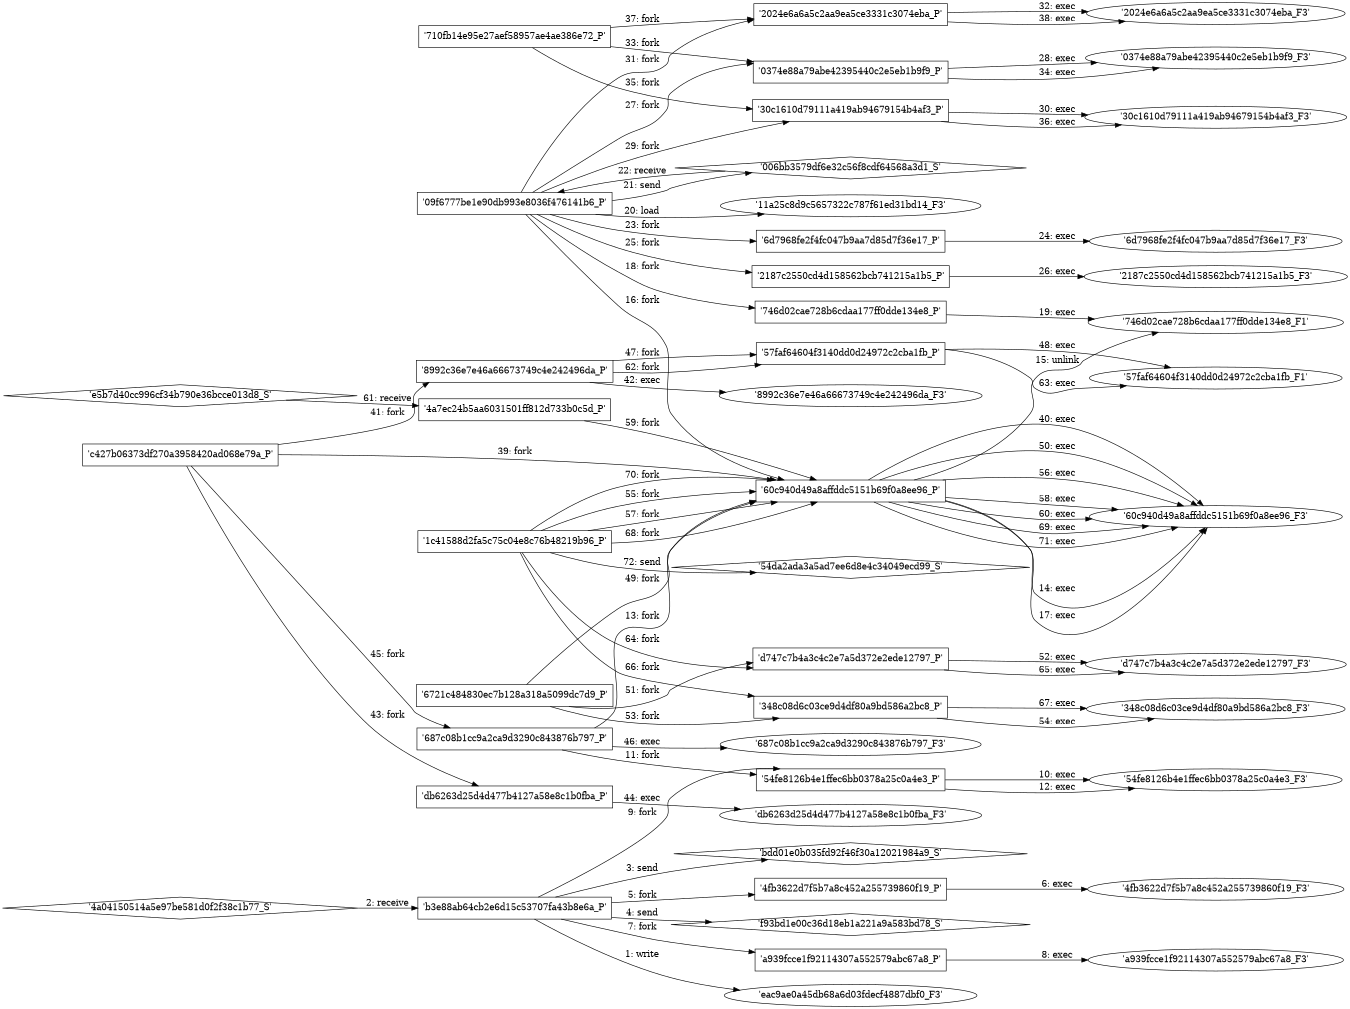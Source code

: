 digraph "D:\Learning\Paper\apt\基于CTI的攻击预警\Dataset\攻击图\ASGfromALLCTI\When Does Software Start Becoming Malware.dot" {
rankdir="LR"
size="9"
fixedsize="false"
splines="true"
nodesep=0.3
ranksep=0
fontsize=10
overlap="scalexy"
engine= "neato"
	"'eac9ae0a45db68a6d03fdecf4887dbf0_F3'" [node_type=file shape=ellipse]
	"'b3e88ab64cb2e6d15c53707fa43b8e6a_P'" [node_type=Process shape=box]
	"'b3e88ab64cb2e6d15c53707fa43b8e6a_P'" -> "'eac9ae0a45db68a6d03fdecf4887dbf0_F3'" [label="1: write"]
	"'b3e88ab64cb2e6d15c53707fa43b8e6a_P'" [node_type=Process shape=box]
	"'4a04150514a5e97be581d0f2f38c1b77_S'" [node_type=Socket shape=diamond]
	"'4a04150514a5e97be581d0f2f38c1b77_S'" -> "'b3e88ab64cb2e6d15c53707fa43b8e6a_P'" [label="2: receive"]
	"'bdd01e0b035fd92f46f30a12021984a9_S'" [node_type=Socket shape=diamond]
	"'b3e88ab64cb2e6d15c53707fa43b8e6a_P'" [node_type=Process shape=box]
	"'b3e88ab64cb2e6d15c53707fa43b8e6a_P'" -> "'bdd01e0b035fd92f46f30a12021984a9_S'" [label="3: send"]
	"'f93bd1e00c36d18eb1a221a9a583bd78_S'" [node_type=Socket shape=diamond]
	"'b3e88ab64cb2e6d15c53707fa43b8e6a_P'" [node_type=Process shape=box]
	"'b3e88ab64cb2e6d15c53707fa43b8e6a_P'" -> "'f93bd1e00c36d18eb1a221a9a583bd78_S'" [label="4: send"]
	"'b3e88ab64cb2e6d15c53707fa43b8e6a_P'" [node_type=Process shape=box]
	"'4fb3622d7f5b7a8c452a255739860f19_P'" [node_type=Process shape=box]
	"'b3e88ab64cb2e6d15c53707fa43b8e6a_P'" -> "'4fb3622d7f5b7a8c452a255739860f19_P'" [label="5: fork"]
	"'4fb3622d7f5b7a8c452a255739860f19_P'" [node_type=Process shape=box]
	"'4fb3622d7f5b7a8c452a255739860f19_F3'" [node_type=File shape=ellipse]
	"'4fb3622d7f5b7a8c452a255739860f19_P'" -> "'4fb3622d7f5b7a8c452a255739860f19_F3'" [label="6: exec"]
	"'b3e88ab64cb2e6d15c53707fa43b8e6a_P'" [node_type=Process shape=box]
	"'a939fcce1f92114307a552579abc67a8_P'" [node_type=Process shape=box]
	"'b3e88ab64cb2e6d15c53707fa43b8e6a_P'" -> "'a939fcce1f92114307a552579abc67a8_P'" [label="7: fork"]
	"'a939fcce1f92114307a552579abc67a8_P'" [node_type=Process shape=box]
	"'a939fcce1f92114307a552579abc67a8_F3'" [node_type=File shape=ellipse]
	"'a939fcce1f92114307a552579abc67a8_P'" -> "'a939fcce1f92114307a552579abc67a8_F3'" [label="8: exec"]
	"'b3e88ab64cb2e6d15c53707fa43b8e6a_P'" [node_type=Process shape=box]
	"'54fe8126b4e1ffec6bb0378a25c0a4e3_P'" [node_type=Process shape=box]
	"'b3e88ab64cb2e6d15c53707fa43b8e6a_P'" -> "'54fe8126b4e1ffec6bb0378a25c0a4e3_P'" [label="9: fork"]
	"'54fe8126b4e1ffec6bb0378a25c0a4e3_P'" [node_type=Process shape=box]
	"'54fe8126b4e1ffec6bb0378a25c0a4e3_F3'" [node_type=File shape=ellipse]
	"'54fe8126b4e1ffec6bb0378a25c0a4e3_P'" -> "'54fe8126b4e1ffec6bb0378a25c0a4e3_F3'" [label="10: exec"]
	"'687c08b1cc9a2ca9d3290c843876b797_P'" [node_type=Process shape=box]
	"'54fe8126b4e1ffec6bb0378a25c0a4e3_P'" [node_type=Process shape=box]
	"'687c08b1cc9a2ca9d3290c843876b797_P'" -> "'54fe8126b4e1ffec6bb0378a25c0a4e3_P'" [label="11: fork"]
	"'54fe8126b4e1ffec6bb0378a25c0a4e3_P'" [node_type=Process shape=box]
	"'54fe8126b4e1ffec6bb0378a25c0a4e3_F3'" [node_type=File shape=ellipse]
	"'54fe8126b4e1ffec6bb0378a25c0a4e3_P'" -> "'54fe8126b4e1ffec6bb0378a25c0a4e3_F3'" [label="12: exec"]
	"'687c08b1cc9a2ca9d3290c843876b797_P'" [node_type=Process shape=box]
	"'60c940d49a8affddc5151b69f0a8ee96_P'" [node_type=Process shape=box]
	"'687c08b1cc9a2ca9d3290c843876b797_P'" -> "'60c940d49a8affddc5151b69f0a8ee96_P'" [label="13: fork"]
	"'60c940d49a8affddc5151b69f0a8ee96_P'" [node_type=Process shape=box]
	"'60c940d49a8affddc5151b69f0a8ee96_F3'" [node_type=File shape=ellipse]
	"'60c940d49a8affddc5151b69f0a8ee96_P'" -> "'60c940d49a8affddc5151b69f0a8ee96_F3'" [label="14: exec"]
	"'746d02cae728b6cdaa177ff0dde134e8_F1'" [node_type=file shape=ellipse]
	"'60c940d49a8affddc5151b69f0a8ee96_P'" [node_type=Process shape=box]
	"'60c940d49a8affddc5151b69f0a8ee96_P'" -> "'746d02cae728b6cdaa177ff0dde134e8_F1'" [label="15: unlink"]
	"'09f6777be1e90db993e8036f476141b6_P'" [node_type=Process shape=box]
	"'60c940d49a8affddc5151b69f0a8ee96_P'" [node_type=Process shape=box]
	"'09f6777be1e90db993e8036f476141b6_P'" -> "'60c940d49a8affddc5151b69f0a8ee96_P'" [label="16: fork"]
	"'60c940d49a8affddc5151b69f0a8ee96_P'" [node_type=Process shape=box]
	"'60c940d49a8affddc5151b69f0a8ee96_F3'" [node_type=File shape=ellipse]
	"'60c940d49a8affddc5151b69f0a8ee96_P'" -> "'60c940d49a8affddc5151b69f0a8ee96_F3'" [label="17: exec"]
	"'09f6777be1e90db993e8036f476141b6_P'" [node_type=Process shape=box]
	"'746d02cae728b6cdaa177ff0dde134e8_P'" [node_type=Process shape=box]
	"'09f6777be1e90db993e8036f476141b6_P'" -> "'746d02cae728b6cdaa177ff0dde134e8_P'" [label="18: fork"]
	"'746d02cae728b6cdaa177ff0dde134e8_P'" [node_type=Process shape=box]
	"'746d02cae728b6cdaa177ff0dde134e8_F1'" [node_type=File shape=ellipse]
	"'746d02cae728b6cdaa177ff0dde134e8_P'" -> "'746d02cae728b6cdaa177ff0dde134e8_F1'" [label="19: exec"]
	"'11a25c8d9c5657322c787f61ed31bd14_F3'" [node_type=file shape=ellipse]
	"'09f6777be1e90db993e8036f476141b6_P'" [node_type=Process shape=box]
	"'09f6777be1e90db993e8036f476141b6_P'" -> "'11a25c8d9c5657322c787f61ed31bd14_F3'" [label="20: load"]
	"'006bb3579df6e32c56f8cdf64568a3d1_S'" [node_type=Socket shape=diamond]
	"'09f6777be1e90db993e8036f476141b6_P'" [node_type=Process shape=box]
	"'09f6777be1e90db993e8036f476141b6_P'" -> "'006bb3579df6e32c56f8cdf64568a3d1_S'" [label="21: send"]
	"'006bb3579df6e32c56f8cdf64568a3d1_S'" -> "'09f6777be1e90db993e8036f476141b6_P'" [label="22: receive"]
	"'09f6777be1e90db993e8036f476141b6_P'" [node_type=Process shape=box]
	"'6d7968fe2f4fc047b9aa7d85d7f36e17_P'" [node_type=Process shape=box]
	"'09f6777be1e90db993e8036f476141b6_P'" -> "'6d7968fe2f4fc047b9aa7d85d7f36e17_P'" [label="23: fork"]
	"'6d7968fe2f4fc047b9aa7d85d7f36e17_P'" [node_type=Process shape=box]
	"'6d7968fe2f4fc047b9aa7d85d7f36e17_F3'" [node_type=File shape=ellipse]
	"'6d7968fe2f4fc047b9aa7d85d7f36e17_P'" -> "'6d7968fe2f4fc047b9aa7d85d7f36e17_F3'" [label="24: exec"]
	"'09f6777be1e90db993e8036f476141b6_P'" [node_type=Process shape=box]
	"'2187c2550cd4d158562bcb741215a1b5_P'" [node_type=Process shape=box]
	"'09f6777be1e90db993e8036f476141b6_P'" -> "'2187c2550cd4d158562bcb741215a1b5_P'" [label="25: fork"]
	"'2187c2550cd4d158562bcb741215a1b5_P'" [node_type=Process shape=box]
	"'2187c2550cd4d158562bcb741215a1b5_F3'" [node_type=File shape=ellipse]
	"'2187c2550cd4d158562bcb741215a1b5_P'" -> "'2187c2550cd4d158562bcb741215a1b5_F3'" [label="26: exec"]
	"'09f6777be1e90db993e8036f476141b6_P'" [node_type=Process shape=box]
	"'0374e88a79abe42395440c2e5eb1b9f9_P'" [node_type=Process shape=box]
	"'09f6777be1e90db993e8036f476141b6_P'" -> "'0374e88a79abe42395440c2e5eb1b9f9_P'" [label="27: fork"]
	"'0374e88a79abe42395440c2e5eb1b9f9_P'" [node_type=Process shape=box]
	"'0374e88a79abe42395440c2e5eb1b9f9_F3'" [node_type=File shape=ellipse]
	"'0374e88a79abe42395440c2e5eb1b9f9_P'" -> "'0374e88a79abe42395440c2e5eb1b9f9_F3'" [label="28: exec"]
	"'09f6777be1e90db993e8036f476141b6_P'" [node_type=Process shape=box]
	"'30c1610d79111a419ab94679154b4af3_P'" [node_type=Process shape=box]
	"'09f6777be1e90db993e8036f476141b6_P'" -> "'30c1610d79111a419ab94679154b4af3_P'" [label="29: fork"]
	"'30c1610d79111a419ab94679154b4af3_P'" [node_type=Process shape=box]
	"'30c1610d79111a419ab94679154b4af3_F3'" [node_type=File shape=ellipse]
	"'30c1610d79111a419ab94679154b4af3_P'" -> "'30c1610d79111a419ab94679154b4af3_F3'" [label="30: exec"]
	"'09f6777be1e90db993e8036f476141b6_P'" [node_type=Process shape=box]
	"'2024e6a6a5c2aa9ea5ce3331c3074eba_P'" [node_type=Process shape=box]
	"'09f6777be1e90db993e8036f476141b6_P'" -> "'2024e6a6a5c2aa9ea5ce3331c3074eba_P'" [label="31: fork"]
	"'2024e6a6a5c2aa9ea5ce3331c3074eba_P'" [node_type=Process shape=box]
	"'2024e6a6a5c2aa9ea5ce3331c3074eba_F3'" [node_type=File shape=ellipse]
	"'2024e6a6a5c2aa9ea5ce3331c3074eba_P'" -> "'2024e6a6a5c2aa9ea5ce3331c3074eba_F3'" [label="32: exec"]
	"'710fb14e95e27aef58957ae4ae386e72_P'" [node_type=Process shape=box]
	"'0374e88a79abe42395440c2e5eb1b9f9_P'" [node_type=Process shape=box]
	"'710fb14e95e27aef58957ae4ae386e72_P'" -> "'0374e88a79abe42395440c2e5eb1b9f9_P'" [label="33: fork"]
	"'0374e88a79abe42395440c2e5eb1b9f9_P'" [node_type=Process shape=box]
	"'0374e88a79abe42395440c2e5eb1b9f9_F3'" [node_type=File shape=ellipse]
	"'0374e88a79abe42395440c2e5eb1b9f9_P'" -> "'0374e88a79abe42395440c2e5eb1b9f9_F3'" [label="34: exec"]
	"'710fb14e95e27aef58957ae4ae386e72_P'" [node_type=Process shape=box]
	"'30c1610d79111a419ab94679154b4af3_P'" [node_type=Process shape=box]
	"'710fb14e95e27aef58957ae4ae386e72_P'" -> "'30c1610d79111a419ab94679154b4af3_P'" [label="35: fork"]
	"'30c1610d79111a419ab94679154b4af3_P'" [node_type=Process shape=box]
	"'30c1610d79111a419ab94679154b4af3_F3'" [node_type=File shape=ellipse]
	"'30c1610d79111a419ab94679154b4af3_P'" -> "'30c1610d79111a419ab94679154b4af3_F3'" [label="36: exec"]
	"'710fb14e95e27aef58957ae4ae386e72_P'" [node_type=Process shape=box]
	"'2024e6a6a5c2aa9ea5ce3331c3074eba_P'" [node_type=Process shape=box]
	"'710fb14e95e27aef58957ae4ae386e72_P'" -> "'2024e6a6a5c2aa9ea5ce3331c3074eba_P'" [label="37: fork"]
	"'2024e6a6a5c2aa9ea5ce3331c3074eba_P'" [node_type=Process shape=box]
	"'2024e6a6a5c2aa9ea5ce3331c3074eba_F3'" [node_type=File shape=ellipse]
	"'2024e6a6a5c2aa9ea5ce3331c3074eba_P'" -> "'2024e6a6a5c2aa9ea5ce3331c3074eba_F3'" [label="38: exec"]
	"'c427b06373df270a3958420ad068e79a_P'" [node_type=Process shape=box]
	"'60c940d49a8affddc5151b69f0a8ee96_P'" [node_type=Process shape=box]
	"'c427b06373df270a3958420ad068e79a_P'" -> "'60c940d49a8affddc5151b69f0a8ee96_P'" [label="39: fork"]
	"'60c940d49a8affddc5151b69f0a8ee96_P'" [node_type=Process shape=box]
	"'60c940d49a8affddc5151b69f0a8ee96_F3'" [node_type=File shape=ellipse]
	"'60c940d49a8affddc5151b69f0a8ee96_P'" -> "'60c940d49a8affddc5151b69f0a8ee96_F3'" [label="40: exec"]
	"'c427b06373df270a3958420ad068e79a_P'" [node_type=Process shape=box]
	"'8992c36e7e46a66673749c4e242496da_P'" [node_type=Process shape=box]
	"'c427b06373df270a3958420ad068e79a_P'" -> "'8992c36e7e46a66673749c4e242496da_P'" [label="41: fork"]
	"'8992c36e7e46a66673749c4e242496da_P'" [node_type=Process shape=box]
	"'8992c36e7e46a66673749c4e242496da_F3'" [node_type=File shape=ellipse]
	"'8992c36e7e46a66673749c4e242496da_P'" -> "'8992c36e7e46a66673749c4e242496da_F3'" [label="42: exec"]
	"'c427b06373df270a3958420ad068e79a_P'" [node_type=Process shape=box]
	"'db6263d25d4d477b4127a58e8c1b0fba_P'" [node_type=Process shape=box]
	"'c427b06373df270a3958420ad068e79a_P'" -> "'db6263d25d4d477b4127a58e8c1b0fba_P'" [label="43: fork"]
	"'db6263d25d4d477b4127a58e8c1b0fba_P'" [node_type=Process shape=box]
	"'db6263d25d4d477b4127a58e8c1b0fba_F3'" [node_type=File shape=ellipse]
	"'db6263d25d4d477b4127a58e8c1b0fba_P'" -> "'db6263d25d4d477b4127a58e8c1b0fba_F3'" [label="44: exec"]
	"'c427b06373df270a3958420ad068e79a_P'" [node_type=Process shape=box]
	"'687c08b1cc9a2ca9d3290c843876b797_P'" [node_type=Process shape=box]
	"'c427b06373df270a3958420ad068e79a_P'" -> "'687c08b1cc9a2ca9d3290c843876b797_P'" [label="45: fork"]
	"'687c08b1cc9a2ca9d3290c843876b797_P'" [node_type=Process shape=box]
	"'687c08b1cc9a2ca9d3290c843876b797_F3'" [node_type=File shape=ellipse]
	"'687c08b1cc9a2ca9d3290c843876b797_P'" -> "'687c08b1cc9a2ca9d3290c843876b797_F3'" [label="46: exec"]
	"'8992c36e7e46a66673749c4e242496da_P'" [node_type=Process shape=box]
	"'57faf64604f3140dd0d24972c2cba1fb_P'" [node_type=Process shape=box]
	"'8992c36e7e46a66673749c4e242496da_P'" -> "'57faf64604f3140dd0d24972c2cba1fb_P'" [label="47: fork"]
	"'57faf64604f3140dd0d24972c2cba1fb_P'" [node_type=Process shape=box]
	"'57faf64604f3140dd0d24972c2cba1fb_F1'" [node_type=File shape=ellipse]
	"'57faf64604f3140dd0d24972c2cba1fb_P'" -> "'57faf64604f3140dd0d24972c2cba1fb_F1'" [label="48: exec"]
	"'6721c484830ec7b128a318a5099dc7d9_P'" [node_type=Process shape=box]
	"'60c940d49a8affddc5151b69f0a8ee96_P'" [node_type=Process shape=box]
	"'6721c484830ec7b128a318a5099dc7d9_P'" -> "'60c940d49a8affddc5151b69f0a8ee96_P'" [label="49: fork"]
	"'60c940d49a8affddc5151b69f0a8ee96_P'" [node_type=Process shape=box]
	"'60c940d49a8affddc5151b69f0a8ee96_F3'" [node_type=File shape=ellipse]
	"'60c940d49a8affddc5151b69f0a8ee96_P'" -> "'60c940d49a8affddc5151b69f0a8ee96_F3'" [label="50: exec"]
	"'6721c484830ec7b128a318a5099dc7d9_P'" [node_type=Process shape=box]
	"'d747c7b4a3c4c2e7a5d372e2ede12797_P'" [node_type=Process shape=box]
	"'6721c484830ec7b128a318a5099dc7d9_P'" -> "'d747c7b4a3c4c2e7a5d372e2ede12797_P'" [label="51: fork"]
	"'d747c7b4a3c4c2e7a5d372e2ede12797_P'" [node_type=Process shape=box]
	"'d747c7b4a3c4c2e7a5d372e2ede12797_F3'" [node_type=File shape=ellipse]
	"'d747c7b4a3c4c2e7a5d372e2ede12797_P'" -> "'d747c7b4a3c4c2e7a5d372e2ede12797_F3'" [label="52: exec"]
	"'6721c484830ec7b128a318a5099dc7d9_P'" [node_type=Process shape=box]
	"'348c08d6c03ce9d4df80a9bd586a2bc8_P'" [node_type=Process shape=box]
	"'6721c484830ec7b128a318a5099dc7d9_P'" -> "'348c08d6c03ce9d4df80a9bd586a2bc8_P'" [label="53: fork"]
	"'348c08d6c03ce9d4df80a9bd586a2bc8_P'" [node_type=Process shape=box]
	"'348c08d6c03ce9d4df80a9bd586a2bc8_F3'" [node_type=File shape=ellipse]
	"'348c08d6c03ce9d4df80a9bd586a2bc8_P'" -> "'348c08d6c03ce9d4df80a9bd586a2bc8_F3'" [label="54: exec"]
	"'1c41588d2fa5c75c04e8c76b48219b96_P'" [node_type=Process shape=box]
	"'60c940d49a8affddc5151b69f0a8ee96_P'" [node_type=Process shape=box]
	"'1c41588d2fa5c75c04e8c76b48219b96_P'" -> "'60c940d49a8affddc5151b69f0a8ee96_P'" [label="55: fork"]
	"'60c940d49a8affddc5151b69f0a8ee96_P'" [node_type=Process shape=box]
	"'60c940d49a8affddc5151b69f0a8ee96_F3'" [node_type=File shape=ellipse]
	"'60c940d49a8affddc5151b69f0a8ee96_P'" -> "'60c940d49a8affddc5151b69f0a8ee96_F3'" [label="56: exec"]
	"'1c41588d2fa5c75c04e8c76b48219b96_P'" [node_type=Process shape=box]
	"'60c940d49a8affddc5151b69f0a8ee96_P'" [node_type=Process shape=box]
	"'1c41588d2fa5c75c04e8c76b48219b96_P'" -> "'60c940d49a8affddc5151b69f0a8ee96_P'" [label="57: fork"]
	"'60c940d49a8affddc5151b69f0a8ee96_P'" [node_type=Process shape=box]
	"'60c940d49a8affddc5151b69f0a8ee96_F3'" [node_type=File shape=ellipse]
	"'60c940d49a8affddc5151b69f0a8ee96_P'" -> "'60c940d49a8affddc5151b69f0a8ee96_F3'" [label="58: exec"]
	"'4a7ec24b5aa6031501ff812d733b0c5d_P'" [node_type=Process shape=box]
	"'60c940d49a8affddc5151b69f0a8ee96_P'" [node_type=Process shape=box]
	"'4a7ec24b5aa6031501ff812d733b0c5d_P'" -> "'60c940d49a8affddc5151b69f0a8ee96_P'" [label="59: fork"]
	"'60c940d49a8affddc5151b69f0a8ee96_P'" [node_type=Process shape=box]
	"'60c940d49a8affddc5151b69f0a8ee96_F3'" [node_type=File shape=ellipse]
	"'60c940d49a8affddc5151b69f0a8ee96_P'" -> "'60c940d49a8affddc5151b69f0a8ee96_F3'" [label="60: exec"]
	"'4a7ec24b5aa6031501ff812d733b0c5d_P'" [node_type=Process shape=box]
	"'e5b7d40cc996cf34b790e36bcce013d8_S'" [node_type=Socket shape=diamond]
	"'e5b7d40cc996cf34b790e36bcce013d8_S'" -> "'4a7ec24b5aa6031501ff812d733b0c5d_P'" [label="61: receive"]
	"'8992c36e7e46a66673749c4e242496da_P'" [node_type=Process shape=box]
	"'57faf64604f3140dd0d24972c2cba1fb_P'" [node_type=Process shape=box]
	"'8992c36e7e46a66673749c4e242496da_P'" -> "'57faf64604f3140dd0d24972c2cba1fb_P'" [label="62: fork"]
	"'57faf64604f3140dd0d24972c2cba1fb_P'" [node_type=Process shape=box]
	"'57faf64604f3140dd0d24972c2cba1fb_F1'" [node_type=File shape=ellipse]
	"'57faf64604f3140dd0d24972c2cba1fb_P'" -> "'57faf64604f3140dd0d24972c2cba1fb_F1'" [label="63: exec"]
	"'1c41588d2fa5c75c04e8c76b48219b96_P'" [node_type=Process shape=box]
	"'d747c7b4a3c4c2e7a5d372e2ede12797_P'" [node_type=Process shape=box]
	"'1c41588d2fa5c75c04e8c76b48219b96_P'" -> "'d747c7b4a3c4c2e7a5d372e2ede12797_P'" [label="64: fork"]
	"'d747c7b4a3c4c2e7a5d372e2ede12797_P'" [node_type=Process shape=box]
	"'d747c7b4a3c4c2e7a5d372e2ede12797_F3'" [node_type=File shape=ellipse]
	"'d747c7b4a3c4c2e7a5d372e2ede12797_P'" -> "'d747c7b4a3c4c2e7a5d372e2ede12797_F3'" [label="65: exec"]
	"'1c41588d2fa5c75c04e8c76b48219b96_P'" [node_type=Process shape=box]
	"'348c08d6c03ce9d4df80a9bd586a2bc8_P'" [node_type=Process shape=box]
	"'1c41588d2fa5c75c04e8c76b48219b96_P'" -> "'348c08d6c03ce9d4df80a9bd586a2bc8_P'" [label="66: fork"]
	"'348c08d6c03ce9d4df80a9bd586a2bc8_P'" [node_type=Process shape=box]
	"'348c08d6c03ce9d4df80a9bd586a2bc8_F3'" [node_type=File shape=ellipse]
	"'348c08d6c03ce9d4df80a9bd586a2bc8_P'" -> "'348c08d6c03ce9d4df80a9bd586a2bc8_F3'" [label="67: exec"]
	"'1c41588d2fa5c75c04e8c76b48219b96_P'" [node_type=Process shape=box]
	"'60c940d49a8affddc5151b69f0a8ee96_P'" [node_type=Process shape=box]
	"'1c41588d2fa5c75c04e8c76b48219b96_P'" -> "'60c940d49a8affddc5151b69f0a8ee96_P'" [label="68: fork"]
	"'60c940d49a8affddc5151b69f0a8ee96_P'" [node_type=Process shape=box]
	"'60c940d49a8affddc5151b69f0a8ee96_F3'" [node_type=File shape=ellipse]
	"'60c940d49a8affddc5151b69f0a8ee96_P'" -> "'60c940d49a8affddc5151b69f0a8ee96_F3'" [label="69: exec"]
	"'1c41588d2fa5c75c04e8c76b48219b96_P'" [node_type=Process shape=box]
	"'60c940d49a8affddc5151b69f0a8ee96_P'" [node_type=Process shape=box]
	"'1c41588d2fa5c75c04e8c76b48219b96_P'" -> "'60c940d49a8affddc5151b69f0a8ee96_P'" [label="70: fork"]
	"'60c940d49a8affddc5151b69f0a8ee96_P'" [node_type=Process shape=box]
	"'60c940d49a8affddc5151b69f0a8ee96_F3'" [node_type=File shape=ellipse]
	"'60c940d49a8affddc5151b69f0a8ee96_P'" -> "'60c940d49a8affddc5151b69f0a8ee96_F3'" [label="71: exec"]
	"'54da2ada3a5ad7ee6d8e4c34049ecd99_S'" [node_type=Socket shape=diamond]
	"'1c41588d2fa5c75c04e8c76b48219b96_P'" [node_type=Process shape=box]
	"'1c41588d2fa5c75c04e8c76b48219b96_P'" -> "'54da2ada3a5ad7ee6d8e4c34049ecd99_S'" [label="72: send"]
}
